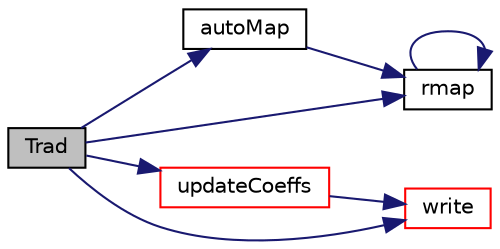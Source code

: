 digraph "Trad"
{
  bgcolor="transparent";
  edge [fontname="Helvetica",fontsize="10",labelfontname="Helvetica",labelfontsize="10"];
  node [fontname="Helvetica",fontsize="10",shape=record];
  rankdir="LR";
  Node29 [label="Trad",height=0.2,width=0.4,color="black", fillcolor="grey75", style="filled", fontcolor="black"];
  Node29 -> Node30 [color="midnightblue",fontsize="10",style="solid",fontname="Helvetica"];
  Node30 [label="autoMap",height=0.2,width=0.4,color="black",URL="$a31337.html#a0ab0c43ce90d756c88dd81e3d0a9eef5",tooltip="Map (and resize as needed) from self given a mapping object. "];
  Node30 -> Node31 [color="midnightblue",fontsize="10",style="solid",fontname="Helvetica"];
  Node31 [label="rmap",height=0.2,width=0.4,color="black",URL="$a31337.html#a713277715ccc0a5ef466b0516d44731f",tooltip="Reverse map the given fvPatchField onto this fvPatchField. "];
  Node31 -> Node31 [color="midnightblue",fontsize="10",style="solid",fontname="Helvetica"];
  Node29 -> Node31 [color="midnightblue",fontsize="10",style="solid",fontname="Helvetica"];
  Node29 -> Node32 [color="midnightblue",fontsize="10",style="solid",fontname="Helvetica"];
  Node32 [label="updateCoeffs",height=0.2,width=0.4,color="red",URL="$a31337.html#a7e24eafac629d3733181cd942d4c902f",tooltip="Update the coefficients associated with the patch field. "];
  Node32 -> Node488 [color="midnightblue",fontsize="10",style="solid",fontname="Helvetica"];
  Node488 [label="write",height=0.2,width=0.4,color="red",URL="$a31337.html#a293fdfec8bdfbd5c3913ab4c9f3454ff",tooltip="Write. "];
  Node29 -> Node488 [color="midnightblue",fontsize="10",style="solid",fontname="Helvetica"];
}
